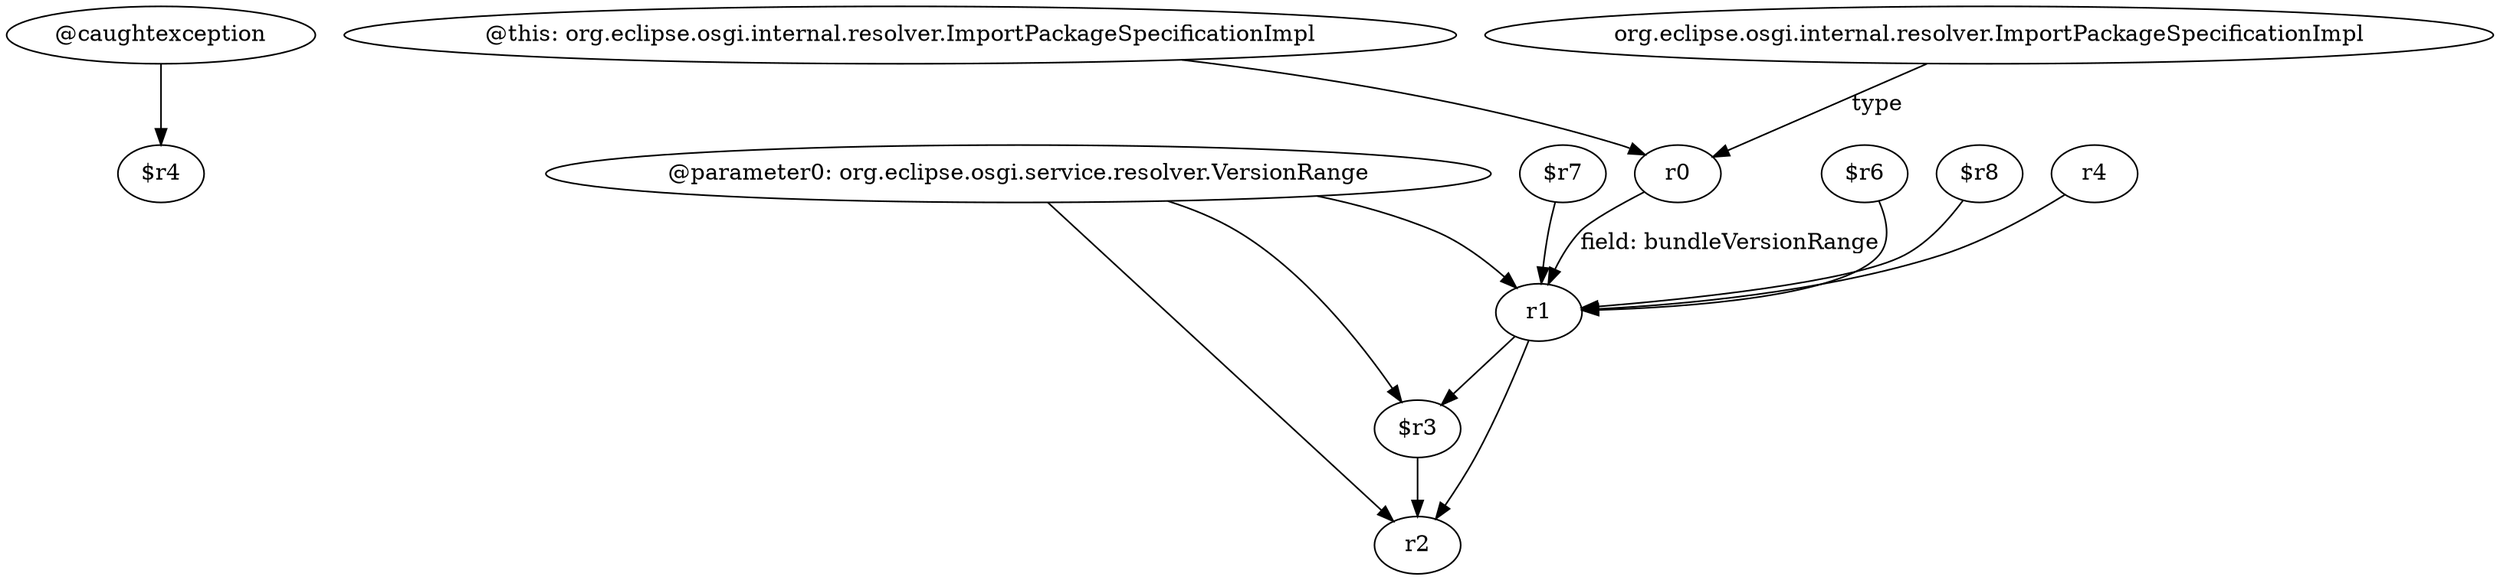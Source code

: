 digraph g {
0[label="@caughtexception"]
1[label="$r4"]
0->1[label=""]
2[label="r4"]
3[label="r1"]
2->3[label=""]
4[label="$r7"]
4->3[label=""]
5[label="@this: org.eclipse.osgi.internal.resolver.ImportPackageSpecificationImpl"]
6[label="r0"]
5->6[label=""]
7[label="$r3"]
8[label="r2"]
7->8[label=""]
6->3[label="field: bundleVersionRange"]
9[label="org.eclipse.osgi.internal.resolver.ImportPackageSpecificationImpl"]
9->6[label="type"]
10[label="@parameter0: org.eclipse.osgi.service.resolver.VersionRange"]
10->7[label=""]
10->8[label=""]
10->3[label=""]
11[label="$r6"]
11->3[label=""]
3->7[label=""]
12[label="$r8"]
12->3[label=""]
3->8[label=""]
}